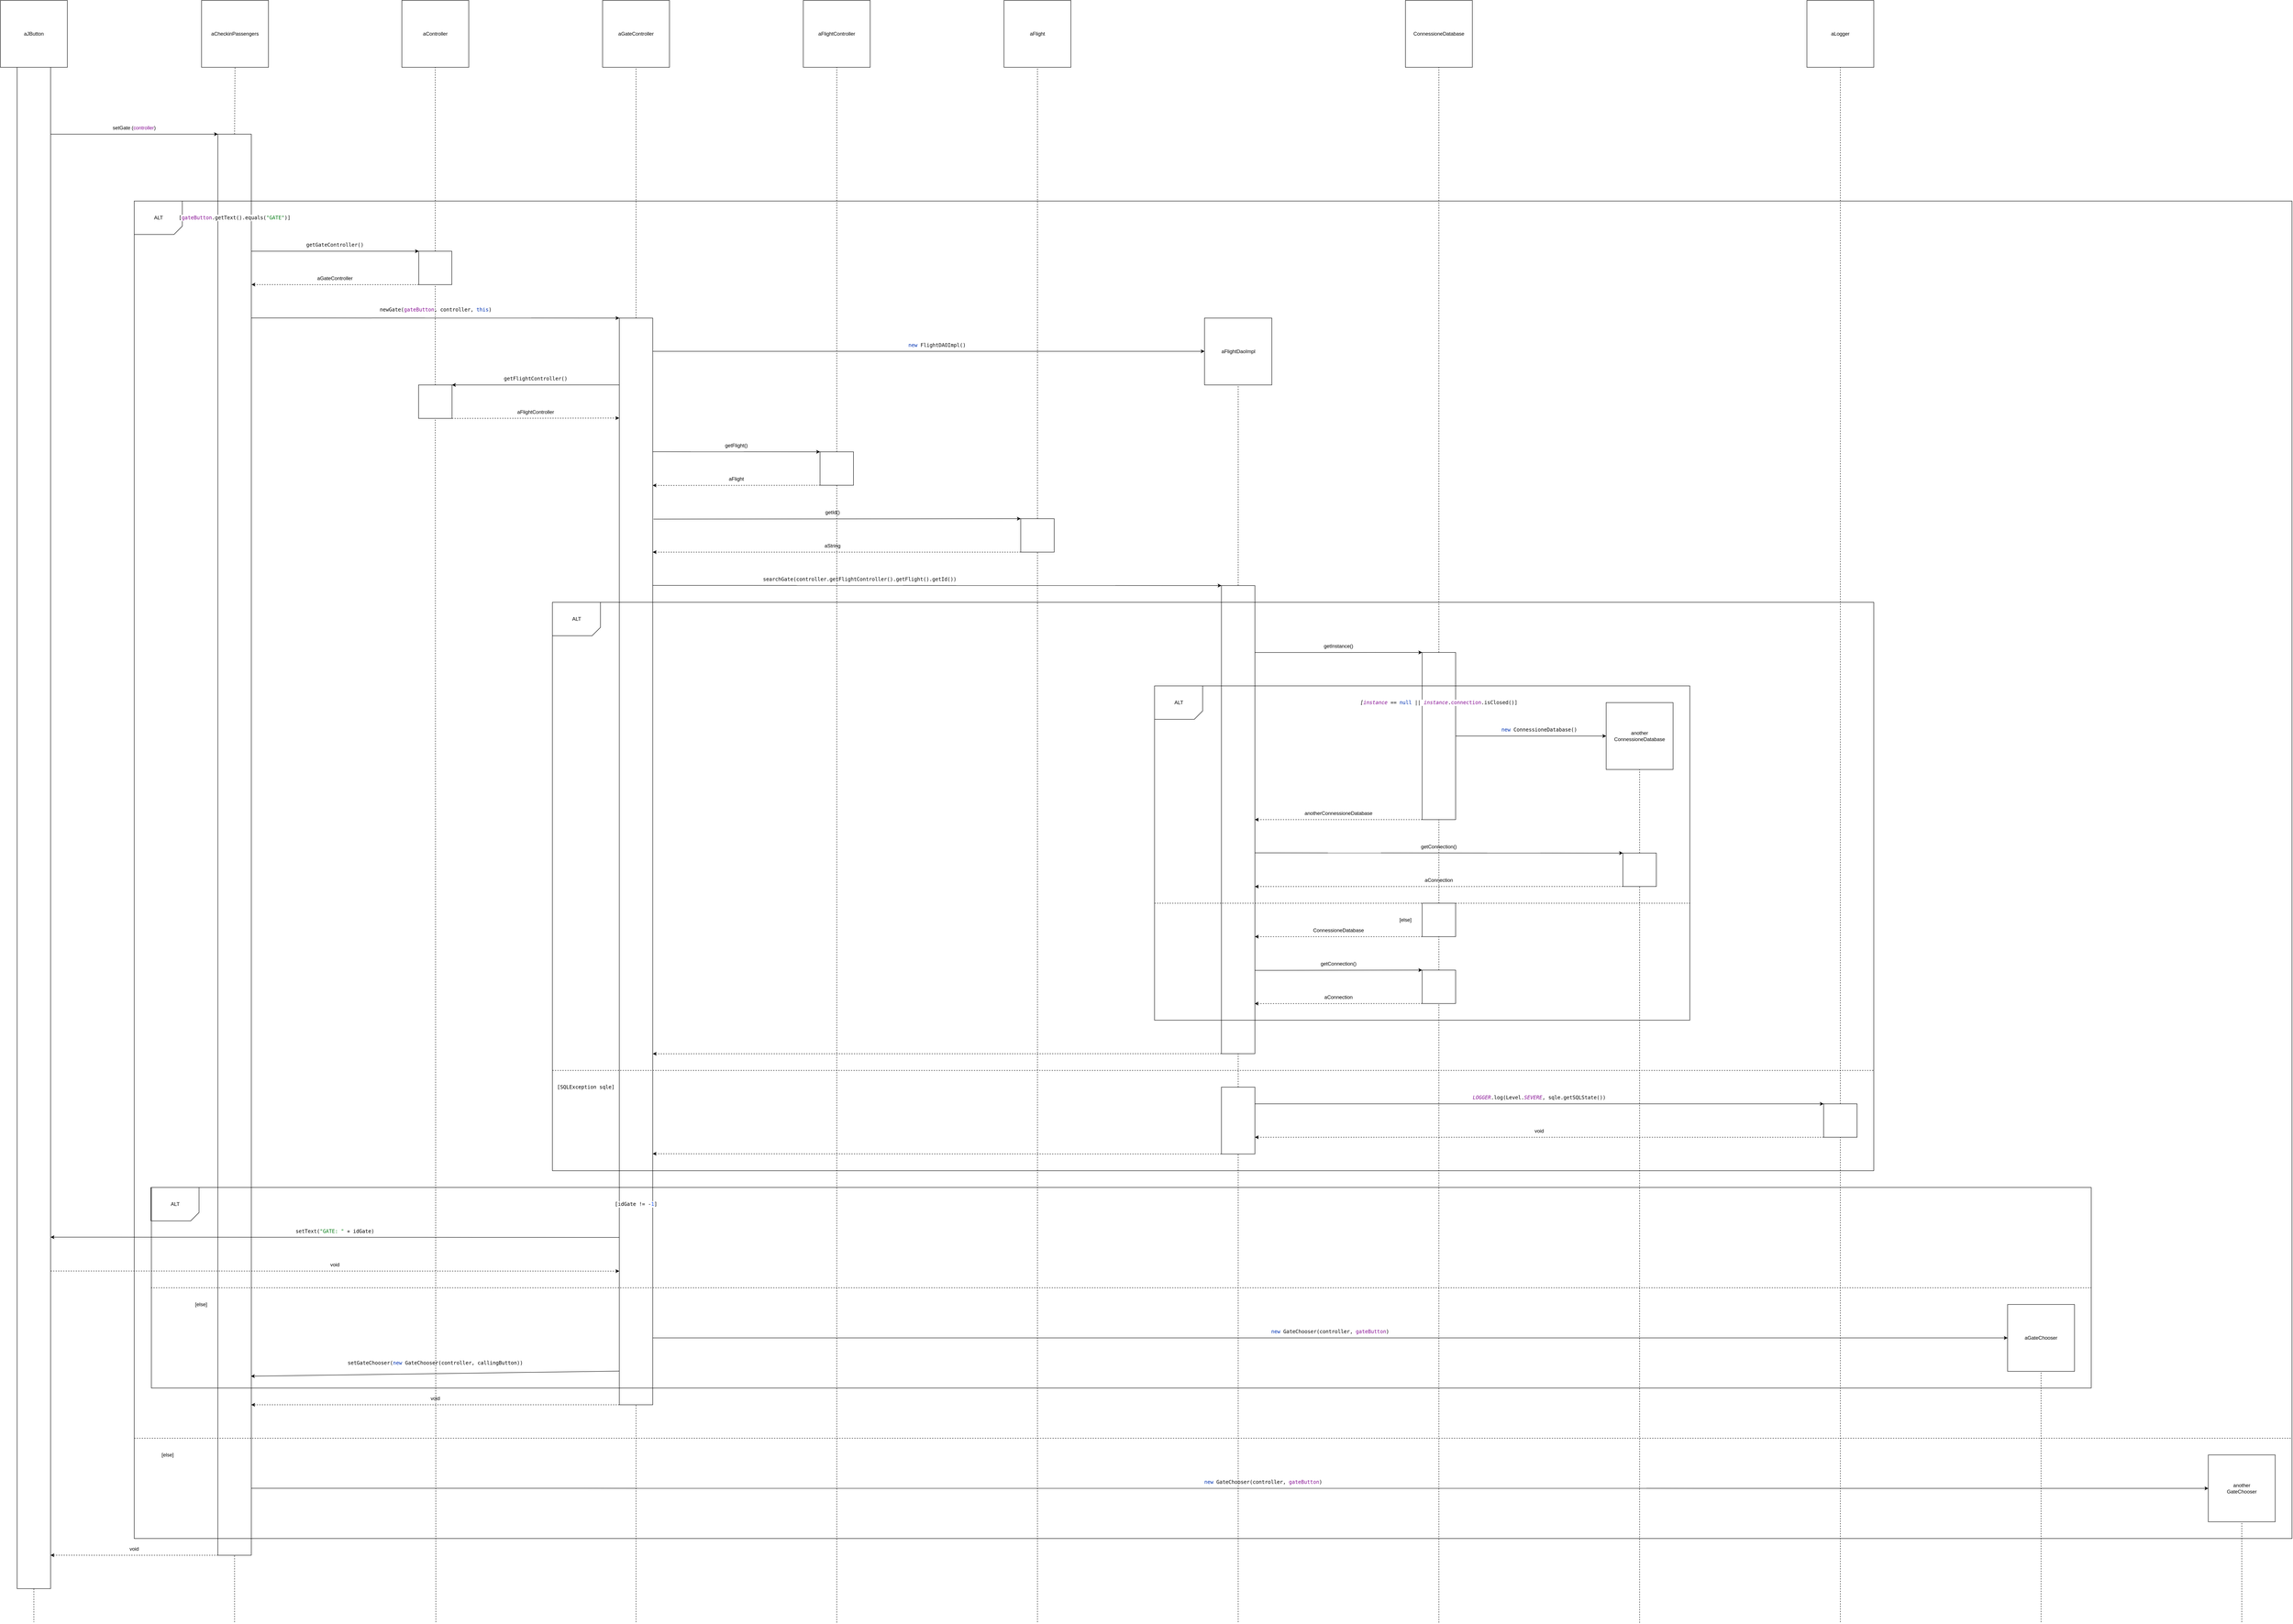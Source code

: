<mxfile version="28.0.6">
  <diagram name="Pagina-1" id="Ks-jWGh-HKqVKvSMnsgn">
    <mxGraphModel dx="9507" dy="5833" grid="1" gridSize="10" guides="1" tooltips="1" connect="1" arrows="1" fold="1" page="0" pageScale="1" pageWidth="827" pageHeight="1169" math="0" shadow="0">
      <root>
        <mxCell id="0" />
        <mxCell id="1" parent="0" />
        <mxCell id="DiCDhZw2fZLvfQioZ7Zl-102" value="" style="endArrow=none;dashed=1;html=1;rounded=0;fontFamily=Helvetica;fontSize=12;fontColor=default;entryX=0.5;entryY=1;entryDx=0;entryDy=0;exitX=0.5;exitY=0;exitDx=0;exitDy=0;" parent="1" source="DiCDhZw2fZLvfQioZ7Zl-101" target="DiCDhZw2fZLvfQioZ7Zl-79" edge="1">
          <mxGeometry width="50" height="50" relative="1" as="geometry">
            <mxPoint x="3670" y="2230" as="sourcePoint" />
            <mxPoint x="3720" y="2180" as="targetPoint" />
          </mxGeometry>
        </mxCell>
        <mxCell id="DiCDhZw2fZLvfQioZ7Zl-51" value="" style="endArrow=none;dashed=1;html=1;rounded=0;fontFamily=Helvetica;fontSize=12;fontColor=default;exitX=0.5;exitY=0;exitDx=0;exitDy=0;entryX=0.5;entryY=1;entryDx=0;entryDy=0;" parent="1" source="DiCDhZw2fZLvfQioZ7Zl-49" target="DiCDhZw2fZLvfQioZ7Zl-26" edge="1">
          <mxGeometry width="50" height="50" relative="1" as="geometry">
            <mxPoint x="1220" y="980" as="sourcePoint" />
            <mxPoint x="1270" y="930" as="targetPoint" />
          </mxGeometry>
        </mxCell>
        <mxCell id="DiCDhZw2fZLvfQioZ7Zl-2" value="aJButton" style="whiteSpace=wrap;html=1;aspect=fixed;" parent="1" vertex="1">
          <mxGeometry x="80" y="160" width="160" height="160" as="geometry" />
        </mxCell>
        <mxCell id="DiCDhZw2fZLvfQioZ7Zl-3" value="" style="rounded=0;whiteSpace=wrap;html=1;" parent="1" vertex="1">
          <mxGeometry x="120" y="320" width="80" height="3640" as="geometry" />
        </mxCell>
        <mxCell id="DiCDhZw2fZLvfQioZ7Zl-4" value="aCheckinPassengers" style="whiteSpace=wrap;html=1;aspect=fixed;" parent="1" vertex="1">
          <mxGeometry x="561" y="160" width="160" height="160" as="geometry" />
        </mxCell>
        <mxCell id="DiCDhZw2fZLvfQioZ7Zl-5" value="" style="rounded=0;whiteSpace=wrap;html=1;perimeterSpacing=0;" parent="1" vertex="1">
          <mxGeometry x="600" y="480" width="80" height="3400" as="geometry" />
        </mxCell>
        <mxCell id="DiCDhZw2fZLvfQioZ7Zl-7" value="" style="endArrow=classic;html=1;rounded=0;fontFamily=Helvetica;fontSize=12;fontColor=default;entryX=0;entryY=0;entryDx=0;entryDy=0;" parent="1" target="DiCDhZw2fZLvfQioZ7Zl-5" edge="1">
          <mxGeometry width="50" height="50" relative="1" as="geometry">
            <mxPoint x="200" y="480" as="sourcePoint" />
            <mxPoint x="590" y="480.0" as="targetPoint" />
          </mxGeometry>
        </mxCell>
        <mxCell id="DiCDhZw2fZLvfQioZ7Zl-8" value="" style="endArrow=none;dashed=1;html=1;rounded=0;fontFamily=Helvetica;fontSize=12;fontColor=default;exitX=0.5;exitY=0;exitDx=0;exitDy=0;entryX=0.5;entryY=1;entryDx=0;entryDy=0;" parent="1" source="DiCDhZw2fZLvfQioZ7Zl-5" target="DiCDhZw2fZLvfQioZ7Zl-4" edge="1">
          <mxGeometry width="50" height="50" relative="1" as="geometry">
            <mxPoint x="500" y="400" as="sourcePoint" />
            <mxPoint x="650" y="340" as="targetPoint" />
          </mxGeometry>
        </mxCell>
        <mxCell id="DiCDhZw2fZLvfQioZ7Zl-10" value="setGate (&lt;font style=&quot;color: rgb(135, 16, 148);&quot;&gt;controller&lt;/font&gt;)" style="text;html=1;align=center;verticalAlign=middle;whiteSpace=wrap;rounded=0;fontFamily=Helvetica;fontSize=12;fontColor=default;" parent="1" vertex="1">
          <mxGeometry x="320" y="450" width="160" height="30" as="geometry" />
        </mxCell>
        <mxCell id="DiCDhZw2fZLvfQioZ7Zl-13" value="" style="shape=card;whiteSpace=wrap;html=1;rounded=0;strokeColor=default;align=center;verticalAlign=middle;fontFamily=Helvetica;fontSize=12;fontColor=default;fillColor=default;rotation=-180;size=20;" parent="1" vertex="1">
          <mxGeometry x="400" y="640" width="115" height="80" as="geometry" />
        </mxCell>
        <mxCell id="DiCDhZw2fZLvfQioZ7Zl-14" value="ALT" style="text;html=1;align=center;verticalAlign=middle;whiteSpace=wrap;rounded=0;fontFamily=Helvetica;fontSize=12;fontColor=default;" parent="1" vertex="1">
          <mxGeometry x="427.5" y="665" width="60" height="30" as="geometry" />
        </mxCell>
        <mxCell id="DiCDhZw2fZLvfQioZ7Zl-16" value="&lt;div style=&quot;background-color: rgb(255, 255, 255);&quot;&gt;&lt;pre style=&quot;font-family: &amp;quot;JetBrains Mono&amp;quot;, monospace;&quot;&gt;&lt;span style=&quot;color: rgb(135, 16, 148);&quot;&gt;&lt;font style=&quot;color: rgb(0, 0, 0);&quot;&gt;[&lt;/font&gt;&lt;/span&gt;&lt;span style=&quot;color: rgb(135, 16, 148);&quot;&gt;gateButton&lt;/span&gt;&lt;font color=&quot;#080808&quot;&gt;.getText().equals(&lt;/font&gt;&lt;span style=&quot;color: rgb(6, 125, 23);&quot;&gt;&quot;GATE&quot;&lt;/span&gt;&lt;font color=&quot;#080808&quot;&gt;)]&lt;/font&gt;&lt;/pre&gt;&lt;/div&gt;" style="text;html=1;align=center;verticalAlign=middle;whiteSpace=wrap;rounded=0;fontFamily=Helvetica;fontSize=12;fontColor=default;fillColor=none;" parent="1" vertex="1">
          <mxGeometry x="515" y="665" width="250" height="30" as="geometry" />
        </mxCell>
        <mxCell id="DiCDhZw2fZLvfQioZ7Zl-17" value="&lt;div style=&quot;color: rgb(8, 8, 8);&quot;&gt;&lt;pre style=&quot;font-family: &amp;quot;JetBrains Mono&amp;quot;, monospace;&quot;&gt;&lt;span&gt;getGateController()&lt;/span&gt;&lt;/pre&gt;&lt;/div&gt;" style="text;html=1;align=center;verticalAlign=middle;whiteSpace=wrap;rounded=0;fontFamily=Helvetica;fontSize=12;fontColor=default;fillColor=none;" parent="1" vertex="1">
          <mxGeometry x="800" y="730" width="160" height="30" as="geometry" />
        </mxCell>
        <mxCell id="DiCDhZw2fZLvfQioZ7Zl-25" value="aController" style="whiteSpace=wrap;html=1;aspect=fixed;rounded=0;strokeColor=default;align=center;verticalAlign=middle;fontFamily=Helvetica;fontSize=12;fontColor=default;fillColor=default;" parent="1" vertex="1">
          <mxGeometry x="1040" y="160" width="160" height="160" as="geometry" />
        </mxCell>
        <mxCell id="DiCDhZw2fZLvfQioZ7Zl-26" value="" style="rounded=0;whiteSpace=wrap;html=1;strokeColor=default;align=center;verticalAlign=middle;fontFamily=Helvetica;fontSize=12;fontColor=default;fillColor=default;" parent="1" vertex="1">
          <mxGeometry x="1080.5" y="760" width="79" height="80" as="geometry" />
        </mxCell>
        <mxCell id="DiCDhZw2fZLvfQioZ7Zl-27" value="" style="endArrow=none;dashed=1;html=1;rounded=0;fontFamily=Helvetica;fontSize=12;fontColor=default;exitX=0.5;exitY=0;exitDx=0;exitDy=0;entryX=0.5;entryY=1;entryDx=0;entryDy=0;" parent="1" source="DiCDhZw2fZLvfQioZ7Zl-26" target="DiCDhZw2fZLvfQioZ7Zl-25" edge="1">
          <mxGeometry width="50" height="50" relative="1" as="geometry">
            <mxPoint x="860" y="540" as="sourcePoint" />
            <mxPoint x="1120" y="380" as="targetPoint" />
          </mxGeometry>
        </mxCell>
        <mxCell id="DiCDhZw2fZLvfQioZ7Zl-28" value="" style="endArrow=classic;html=1;rounded=0;fontFamily=Helvetica;fontSize=12;fontColor=default;entryX=0;entryY=0;entryDx=0;entryDy=0;" parent="1" target="DiCDhZw2fZLvfQioZ7Zl-26" edge="1">
          <mxGeometry width="50" height="50" relative="1" as="geometry">
            <mxPoint x="680" y="760" as="sourcePoint" />
            <mxPoint x="810" y="790" as="targetPoint" />
          </mxGeometry>
        </mxCell>
        <mxCell id="DiCDhZw2fZLvfQioZ7Zl-31" value="" style="endArrow=classic;html=1;rounded=0;fontFamily=Helvetica;fontSize=12;fontColor=default;entryX=0.313;entryY=0.238;entryDx=0;entryDy=0;entryPerimeter=0;dashed=1;" parent="1" edge="1">
          <mxGeometry width="50" height="50" relative="1" as="geometry">
            <mxPoint x="1080" y="840" as="sourcePoint" />
            <mxPoint x="680.48" y="839.92" as="targetPoint" />
          </mxGeometry>
        </mxCell>
        <mxCell id="DiCDhZw2fZLvfQioZ7Zl-32" value="aGateController" style="whiteSpace=wrap;html=1;aspect=fixed;rounded=0;strokeColor=default;align=center;verticalAlign=middle;fontFamily=Helvetica;fontSize=12;fontColor=default;fillColor=default;" parent="1" vertex="1">
          <mxGeometry x="1520" y="160" width="160" height="160" as="geometry" />
        </mxCell>
        <mxCell id="DiCDhZw2fZLvfQioZ7Zl-33" value="aGateController" style="text;html=1;align=center;verticalAlign=middle;whiteSpace=wrap;rounded=0;fontFamily=Helvetica;fontSize=12;fontColor=default;" parent="1" vertex="1">
          <mxGeometry x="815" y="810" width="130" height="30" as="geometry" />
        </mxCell>
        <mxCell id="DiCDhZw2fZLvfQioZ7Zl-35" value="" style="rounded=0;whiteSpace=wrap;html=1;strokeColor=default;align=center;verticalAlign=middle;fontFamily=Helvetica;fontSize=12;fontColor=default;fillColor=default;" parent="1" vertex="1">
          <mxGeometry x="1560" y="920" width="80" height="2600" as="geometry" />
        </mxCell>
        <mxCell id="DiCDhZw2fZLvfQioZ7Zl-36" value="" style="endArrow=classic;html=1;rounded=0;fontFamily=Helvetica;fontSize=12;fontColor=default;exitX=0.313;exitY=0.333;exitDx=0;exitDy=0;exitPerimeter=0;entryX=0;entryY=0;entryDx=0;entryDy=0;" parent="1" target="DiCDhZw2fZLvfQioZ7Zl-35" edge="1">
          <mxGeometry width="50" height="50" relative="1" as="geometry">
            <mxPoint x="680.48" y="919.72" as="sourcePoint" />
            <mxPoint x="990" y="930" as="targetPoint" />
          </mxGeometry>
        </mxCell>
        <mxCell id="DiCDhZw2fZLvfQioZ7Zl-37" value="&lt;pre style=&quot;forced-color-adjust: none; font-size: 12px; font-style: normal; font-variant-ligatures: normal; font-variant-caps: normal; font-weight: 400; letter-spacing: normal; orphans: 2; text-align: center; text-indent: 0px; text-transform: none; widows: 2; word-spacing: 0px; -webkit-text-stroke-width: 0px; text-decoration-thickness: initial; text-decoration-style: initial; text-decoration-color: initial; font-family: &amp;quot;JetBrains Mono&amp;quot;, monospace;&quot;&gt;&lt;font color=&quot;#080808&quot;&gt;newGate(&lt;/font&gt;&lt;span style=&quot;color: rgb(135, 16, 148); forced-color-adjust: none;&quot;&gt;gateButton&lt;/span&gt;&lt;font color=&quot;#080808&quot;&gt;, &lt;/font&gt;&lt;span style=&quot;color: rgb(0, 0, 0); forced-color-adjust: none;&quot;&gt;controller&lt;/span&gt;&lt;font color=&quot;#080808&quot;&gt;, &lt;/font&gt;&lt;span style=&quot;color: rgb(0, 51, 179); forced-color-adjust: none;&quot;&gt;this&lt;/span&gt;&lt;span style=&quot;forced-color-adjust: none; color: rgb(0, 51, 179);&quot;&gt;&lt;font style=&quot;color: rgb(0, 0, 0);&quot;&gt;)&lt;/font&gt;&lt;/span&gt;&lt;/pre&gt;" style="text;html=1;align=center;verticalAlign=middle;whiteSpace=wrap;rounded=0;fontFamily=Helvetica;fontSize=12;fontColor=default;" parent="1" vertex="1">
          <mxGeometry x="991" y="880" width="260" height="40" as="geometry" />
        </mxCell>
        <mxCell id="DiCDhZw2fZLvfQioZ7Zl-39" value="" style="endArrow=none;dashed=1;html=1;rounded=0;fontFamily=Helvetica;fontSize=12;fontColor=default;exitX=0.5;exitY=0;exitDx=0;exitDy=0;entryX=0.5;entryY=1;entryDx=0;entryDy=0;" parent="1" source="DiCDhZw2fZLvfQioZ7Zl-35" target="DiCDhZw2fZLvfQioZ7Zl-32" edge="1">
          <mxGeometry width="50" height="50" relative="1" as="geometry">
            <mxPoint x="1190" y="840" as="sourcePoint" />
            <mxPoint x="1590" y="440" as="targetPoint" />
          </mxGeometry>
        </mxCell>
        <mxCell id="DiCDhZw2fZLvfQioZ7Zl-40" value="aFlightDaoImpl" style="whiteSpace=wrap;html=1;aspect=fixed;rounded=0;strokeColor=default;align=center;verticalAlign=middle;fontFamily=Helvetica;fontSize=12;fontColor=default;fillColor=default;" parent="1" vertex="1">
          <mxGeometry x="2959.5" y="920" width="161" height="160" as="geometry" />
        </mxCell>
        <mxCell id="DiCDhZw2fZLvfQioZ7Zl-43" value="&lt;div style=&quot;color: rgb(8, 8, 8);&quot;&gt;&lt;pre style=&quot;font-family: &amp;quot;JetBrains Mono&amp;quot;, monospace;&quot;&gt;&lt;span&gt;&lt;span style=&quot;color: rgb(0, 51, 179);&quot;&gt;new &lt;/span&gt;FlightDAOImpl()&lt;/span&gt;&lt;/pre&gt;&lt;/div&gt;" style="text;html=1;align=center;verticalAlign=middle;whiteSpace=wrap;rounded=0;fontFamily=Helvetica;fontSize=12;fontColor=default;" parent="1" vertex="1">
          <mxGeometry x="2240" y="970" width="160" height="30" as="geometry" />
        </mxCell>
        <mxCell id="DiCDhZw2fZLvfQioZ7Zl-47" value="&lt;div style=&quot;color: rgb(8, 8, 8);&quot;&gt;&lt;pre style=&quot;font-family: &amp;quot;JetBrains Mono&amp;quot;, monospace;&quot;&gt;&lt;span&gt;searchGate(&lt;span style=&quot;color: rgb(0, 0, 0);&quot;&gt;controller&lt;/span&gt;.getFlightController().getFlight().getId())&lt;/span&gt;&lt;/pre&gt;&lt;/div&gt;" style="text;html=1;align=center;verticalAlign=middle;whiteSpace=wrap;rounded=0;fontFamily=Helvetica;fontSize=12;fontColor=default;" parent="1" vertex="1">
          <mxGeometry x="1910" y="1530" width="450" height="30" as="geometry" />
        </mxCell>
        <mxCell id="DiCDhZw2fZLvfQioZ7Zl-49" value="" style="whiteSpace=wrap;html=1;aspect=fixed;rounded=0;strokeColor=default;align=center;verticalAlign=middle;fontFamily=Helvetica;fontSize=12;fontColor=default;fillColor=default;" parent="1" vertex="1">
          <mxGeometry x="1080" y="1080" width="80" height="80" as="geometry" />
        </mxCell>
        <mxCell id="DiCDhZw2fZLvfQioZ7Zl-50" value="&lt;pre style=&quot;forced-color-adjust: none; color: rgb(8, 8, 8); font-size: 12px; font-style: normal; font-variant-ligatures: normal; font-variant-caps: normal; font-weight: 400; letter-spacing: normal; orphans: 2; text-align: center; text-indent: 0px; text-transform: none; widows: 2; word-spacing: 0px; -webkit-text-stroke-width: 0px; text-decoration-thickness: initial; text-decoration-style: initial; text-decoration-color: initial; font-family: &amp;quot;JetBrains Mono&amp;quot;, monospace;&quot;&gt;&lt;span style=&quot;forced-color-adjust: none;&quot;&gt;getFlightController()&lt;/span&gt;&lt;/pre&gt;" style="text;html=1;align=center;verticalAlign=middle;whiteSpace=wrap;rounded=0;fontFamily=Helvetica;fontSize=12;fontColor=default;" parent="1" vertex="1">
          <mxGeometry x="1280" y="1050" width="160" height="30" as="geometry" />
        </mxCell>
        <mxCell id="DiCDhZw2fZLvfQioZ7Zl-52" value="" style="endArrow=classic;html=1;rounded=0;fontFamily=Helvetica;fontSize=12;fontColor=default;exitX=1;exitY=1;exitDx=0;exitDy=0;dashed=1;entryX=-0.003;entryY=0.092;entryDx=0;entryDy=0;entryPerimeter=0;" parent="1" source="DiCDhZw2fZLvfQioZ7Zl-49" target="DiCDhZw2fZLvfQioZ7Zl-35" edge="1">
          <mxGeometry width="50" height="50" relative="1" as="geometry">
            <mxPoint x="1230" y="1100" as="sourcePoint" />
            <mxPoint x="1520" y="1160" as="targetPoint" />
          </mxGeometry>
        </mxCell>
        <mxCell id="DiCDhZw2fZLvfQioZ7Zl-53" value="aFlightController" style="text;html=1;align=center;verticalAlign=middle;whiteSpace=wrap;rounded=0;fontFamily=Helvetica;fontSize=12;fontColor=default;" parent="1" vertex="1">
          <mxGeometry x="1305" y="1130" width="110" height="30" as="geometry" />
        </mxCell>
        <mxCell id="DiCDhZw2fZLvfQioZ7Zl-54" value="aFlightController" style="whiteSpace=wrap;html=1;aspect=fixed;rounded=0;strokeColor=default;align=center;verticalAlign=middle;fontFamily=Helvetica;fontSize=12;fontColor=default;fillColor=default;" parent="1" vertex="1">
          <mxGeometry x="2000" y="160" width="160" height="160" as="geometry" />
        </mxCell>
        <mxCell id="DiCDhZw2fZLvfQioZ7Zl-55" value="" style="endArrow=none;dashed=1;html=1;rounded=0;fontFamily=Helvetica;fontSize=12;fontColor=default;exitX=0.5;exitY=0;exitDx=0;exitDy=0;entryX=0.5;entryY=1;entryDx=0;entryDy=0;" parent="1" source="DiCDhZw2fZLvfQioZ7Zl-57" target="DiCDhZw2fZLvfQioZ7Zl-54" edge="1">
          <mxGeometry width="50" height="50" relative="1" as="geometry">
            <mxPoint x="2080" y="1240" as="sourcePoint" />
            <mxPoint x="2000" y="460" as="targetPoint" />
          </mxGeometry>
        </mxCell>
        <mxCell id="DiCDhZw2fZLvfQioZ7Zl-56" value="" style="endArrow=classic;html=1;rounded=0;fontFamily=Helvetica;fontSize=12;fontColor=default;entryX=0;entryY=0;entryDx=0;entryDy=0;exitX=1.002;exitY=0.123;exitDx=0;exitDy=0;exitPerimeter=0;" parent="1" source="DiCDhZw2fZLvfQioZ7Zl-35" target="DiCDhZw2fZLvfQioZ7Zl-57" edge="1">
          <mxGeometry width="50" height="50" relative="1" as="geometry">
            <mxPoint x="1680" y="1240" as="sourcePoint" />
            <mxPoint x="2040" y="1240" as="targetPoint" />
          </mxGeometry>
        </mxCell>
        <mxCell id="DiCDhZw2fZLvfQioZ7Zl-57" value="" style="rounded=0;whiteSpace=wrap;html=1;strokeColor=default;align=center;verticalAlign=middle;fontFamily=Helvetica;fontSize=12;fontColor=default;fillColor=default;" parent="1" vertex="1">
          <mxGeometry x="2040" y="1240" width="80" height="80" as="geometry" />
        </mxCell>
        <mxCell id="DiCDhZw2fZLvfQioZ7Zl-58" value="getFlight()" style="text;html=1;align=center;verticalAlign=middle;whiteSpace=wrap;rounded=0;fontFamily=Helvetica;fontSize=12;fontColor=default;" parent="1" vertex="1">
          <mxGeometry x="1800" y="1210" width="80" height="30" as="geometry" />
        </mxCell>
        <mxCell id="DiCDhZw2fZLvfQioZ7Zl-59" value="" style="endArrow=classic;html=1;rounded=0;fontFamily=Helvetica;fontSize=12;fontColor=default;exitX=0;exitY=1;exitDx=0;exitDy=0;dashed=1;entryX=0.997;entryY=0.154;entryDx=0;entryDy=0;entryPerimeter=0;" parent="1" source="DiCDhZw2fZLvfQioZ7Zl-57" target="DiCDhZw2fZLvfQioZ7Zl-35" edge="1">
          <mxGeometry width="50" height="50" relative="1" as="geometry">
            <mxPoint x="1790" y="1170" as="sourcePoint" />
            <mxPoint x="1650" y="1320" as="targetPoint" />
          </mxGeometry>
        </mxCell>
        <mxCell id="DiCDhZw2fZLvfQioZ7Zl-60" value="aFlight" style="whiteSpace=wrap;html=1;aspect=fixed;rounded=0;strokeColor=default;align=center;verticalAlign=middle;fontFamily=Helvetica;fontSize=12;fontColor=default;fillColor=default;" parent="1" vertex="1">
          <mxGeometry x="2480" y="160" width="160" height="160" as="geometry" />
        </mxCell>
        <mxCell id="DiCDhZw2fZLvfQioZ7Zl-61" value="" style="endArrow=none;dashed=1;html=1;rounded=0;fontFamily=Helvetica;fontSize=12;fontColor=default;entryX=0.5;entryY=1;entryDx=0;entryDy=0;" parent="1" target="DiCDhZw2fZLvfQioZ7Zl-60" edge="1">
          <mxGeometry width="50" height="50" relative="1" as="geometry">
            <mxPoint x="2560" y="1400" as="sourcePoint" />
            <mxPoint x="2640" y="420" as="targetPoint" />
          </mxGeometry>
        </mxCell>
        <mxCell id="DiCDhZw2fZLvfQioZ7Zl-63" value="" style="rounded=0;whiteSpace=wrap;html=1;strokeColor=default;align=center;verticalAlign=middle;fontFamily=Helvetica;fontSize=12;fontColor=default;fillColor=default;" parent="1" vertex="1">
          <mxGeometry x="2520" y="1400" width="80" height="80" as="geometry" />
        </mxCell>
        <mxCell id="DiCDhZw2fZLvfQioZ7Zl-64" value="" style="endArrow=classic;html=1;rounded=0;fontFamily=Helvetica;fontSize=12;fontColor=default;entryX=0;entryY=0;entryDx=0;entryDy=0;exitX=1.023;exitY=0.185;exitDx=0;exitDy=0;exitPerimeter=0;" parent="1" source="DiCDhZw2fZLvfQioZ7Zl-35" target="DiCDhZw2fZLvfQioZ7Zl-63" edge="1">
          <mxGeometry width="50" height="50" relative="1" as="geometry">
            <mxPoint x="1670" y="1400" as="sourcePoint" />
            <mxPoint x="2000" y="1350" as="targetPoint" />
          </mxGeometry>
        </mxCell>
        <mxCell id="DiCDhZw2fZLvfQioZ7Zl-65" value="getId()" style="text;html=1;align=center;verticalAlign=middle;whiteSpace=wrap;rounded=0;fontFamily=Helvetica;fontSize=12;fontColor=default;" parent="1" vertex="1">
          <mxGeometry x="2040" y="1370" width="60" height="30" as="geometry" />
        </mxCell>
        <mxCell id="DiCDhZw2fZLvfQioZ7Zl-66" value="aFlight" style="text;html=1;align=center;verticalAlign=middle;whiteSpace=wrap;rounded=0;fontFamily=Helvetica;fontSize=12;fontColor=default;" parent="1" vertex="1">
          <mxGeometry x="1810" y="1290" width="60" height="30" as="geometry" />
        </mxCell>
        <mxCell id="DiCDhZw2fZLvfQioZ7Zl-68" value="" style="endArrow=classic;html=1;rounded=0;fontFamily=Helvetica;fontSize=12;fontColor=default;exitX=0;exitY=1;exitDx=0;exitDy=0;dashed=1;" parent="1" source="DiCDhZw2fZLvfQioZ7Zl-63" edge="1">
          <mxGeometry width="50" height="50" relative="1" as="geometry">
            <mxPoint x="1840" y="1350" as="sourcePoint" />
            <mxPoint x="1640" y="1480" as="targetPoint" />
          </mxGeometry>
        </mxCell>
        <mxCell id="DiCDhZw2fZLvfQioZ7Zl-69" value="aString" style="text;html=1;align=center;verticalAlign=middle;whiteSpace=wrap;rounded=0;fontFamily=Helvetica;fontSize=12;fontColor=default;" parent="1" vertex="1">
          <mxGeometry x="2040.0" y="1450" width="60" height="30" as="geometry" />
        </mxCell>
        <mxCell id="DiCDhZw2fZLvfQioZ7Zl-70" value="" style="endArrow=classic;html=1;rounded=0;fontFamily=Helvetica;fontSize=12;fontColor=default;exitX=1;exitY=0;exitDx=0;exitDy=0;" parent="1" edge="1">
          <mxGeometry width="50" height="50" relative="1" as="geometry">
            <mxPoint x="1639.5" y="999.5" as="sourcePoint" />
            <mxPoint x="2959.5" y="999.5" as="targetPoint" />
          </mxGeometry>
        </mxCell>
        <mxCell id="DiCDhZw2fZLvfQioZ7Zl-71" value="" style="endArrow=classic;html=1;rounded=0;fontFamily=Helvetica;fontSize=12;fontColor=default;entryX=0;entryY=0;entryDx=0;entryDy=0;exitX=1.005;exitY=0.246;exitDx=0;exitDy=0;exitPerimeter=0;" parent="1" source="DiCDhZw2fZLvfQioZ7Zl-35" target="DiCDhZw2fZLvfQioZ7Zl-72" edge="1">
          <mxGeometry width="50" height="50" relative="1" as="geometry">
            <mxPoint x="1680" y="1560" as="sourcePoint" />
            <mxPoint x="3000" y="1560" as="targetPoint" />
          </mxGeometry>
        </mxCell>
        <mxCell id="DiCDhZw2fZLvfQioZ7Zl-72" value="" style="rounded=0;whiteSpace=wrap;html=1;strokeColor=default;align=center;verticalAlign=middle;fontFamily=Helvetica;fontSize=12;fontColor=default;fillColor=default;" parent="1" vertex="1">
          <mxGeometry x="3000" y="1560" width="80" height="1120" as="geometry" />
        </mxCell>
        <mxCell id="DiCDhZw2fZLvfQioZ7Zl-73" value="" style="endArrow=none;dashed=1;html=1;rounded=0;fontFamily=Helvetica;fontSize=12;fontColor=default;exitX=0.5;exitY=0;exitDx=0;exitDy=0;entryX=0.5;entryY=1;entryDx=0;entryDy=0;" parent="1" source="DiCDhZw2fZLvfQioZ7Zl-72" target="DiCDhZw2fZLvfQioZ7Zl-40" edge="1">
          <mxGeometry width="50" height="50" relative="1" as="geometry">
            <mxPoint x="3120" y="1360" as="sourcePoint" />
            <mxPoint x="3040" y="1090" as="targetPoint" />
          </mxGeometry>
        </mxCell>
        <mxCell id="DiCDhZw2fZLvfQioZ7Zl-74" value="" style="shape=card;whiteSpace=wrap;html=1;rounded=0;strokeColor=default;align=center;verticalAlign=middle;fontFamily=Helvetica;fontSize=12;fontColor=default;fillColor=default;rotation=-180;size=20;" parent="1" vertex="1">
          <mxGeometry x="1400" y="1600" width="115" height="80" as="geometry" />
        </mxCell>
        <mxCell id="DiCDhZw2fZLvfQioZ7Zl-75" value="ALT" style="text;html=1;align=center;verticalAlign=middle;whiteSpace=wrap;rounded=0;fontFamily=Helvetica;fontSize=12;fontColor=default;" parent="1" vertex="1">
          <mxGeometry x="1427.5" y="1625" width="60" height="30" as="geometry" />
        </mxCell>
        <mxCell id="DiCDhZw2fZLvfQioZ7Zl-77" value="ConnessioneDatabase" style="whiteSpace=wrap;html=1;aspect=fixed;rounded=0;strokeColor=default;align=center;verticalAlign=middle;fontFamily=Helvetica;fontSize=12;fontColor=default;fillColor=default;" parent="1" vertex="1">
          <mxGeometry x="3440" y="160" width="160" height="160" as="geometry" />
        </mxCell>
        <mxCell id="DiCDhZw2fZLvfQioZ7Zl-78" value="" style="endArrow=none;dashed=1;html=1;rounded=0;fontFamily=Helvetica;fontSize=12;fontColor=default;exitX=0.5;exitY=0;exitDx=0;exitDy=0;entryX=0.5;entryY=1;entryDx=0;entryDy=0;" parent="1" source="DiCDhZw2fZLvfQioZ7Zl-79" target="DiCDhZw2fZLvfQioZ7Zl-77" edge="1">
          <mxGeometry width="50" height="50" relative="1" as="geometry">
            <mxPoint x="3520" y="1720" as="sourcePoint" />
            <mxPoint x="3460" y="440" as="targetPoint" />
          </mxGeometry>
        </mxCell>
        <mxCell id="DiCDhZw2fZLvfQioZ7Zl-79" value="" style="rounded=0;whiteSpace=wrap;html=1;strokeColor=default;align=center;verticalAlign=middle;fontFamily=Helvetica;fontSize=12;fontColor=default;fillColor=default;" parent="1" vertex="1">
          <mxGeometry x="3480" y="1720" width="80" height="400" as="geometry" />
        </mxCell>
        <mxCell id="DiCDhZw2fZLvfQioZ7Zl-80" value="" style="endArrow=classic;html=1;rounded=0;fontFamily=Helvetica;fontSize=12;fontColor=default;entryX=0;entryY=0;entryDx=0;entryDy=0;exitX=1.004;exitY=0.143;exitDx=0;exitDy=0;exitPerimeter=0;" parent="1" source="DiCDhZw2fZLvfQioZ7Zl-72" target="DiCDhZw2fZLvfQioZ7Zl-79" edge="1">
          <mxGeometry width="50" height="50" relative="1" as="geometry">
            <mxPoint x="3120" y="1720" as="sourcePoint" />
            <mxPoint x="3590" y="1610" as="targetPoint" />
          </mxGeometry>
        </mxCell>
        <mxCell id="DiCDhZw2fZLvfQioZ7Zl-81" value="getInstance()" style="text;html=1;align=center;verticalAlign=middle;whiteSpace=wrap;rounded=0;fontFamily=Helvetica;fontSize=12;fontColor=default;" parent="1" vertex="1">
          <mxGeometry x="3240" y="1690" width="80" height="30" as="geometry" />
        </mxCell>
        <mxCell id="DiCDhZw2fZLvfQioZ7Zl-83" value="" style="shape=card;whiteSpace=wrap;html=1;rounded=0;strokeColor=default;align=center;verticalAlign=middle;fontFamily=Helvetica;fontSize=12;fontColor=default;fillColor=default;rotation=-180;size=20;" parent="1" vertex="1">
          <mxGeometry x="2840" y="1800" width="115" height="80" as="geometry" />
        </mxCell>
        <mxCell id="DiCDhZw2fZLvfQioZ7Zl-84" value="ALT" style="text;html=1;align=center;verticalAlign=middle;whiteSpace=wrap;rounded=0;fontFamily=Helvetica;fontSize=12;fontColor=default;" parent="1" vertex="1">
          <mxGeometry x="2867.5" y="1825" width="60" height="30" as="geometry" />
        </mxCell>
        <mxCell id="DiCDhZw2fZLvfQioZ7Zl-86" value="&lt;div style=&quot;background-color: rgb(255, 255, 255);&quot;&gt;&lt;pre style=&quot;font-family: &amp;quot;JetBrains Mono&amp;quot;, monospace;&quot;&gt;&lt;span style=&quot;font-style: italic; color: rgb(135, 16, 148);&quot;&gt;&lt;font style=&quot;color: rgb(0, 0, 0);&quot;&gt;[&lt;/font&gt;&lt;/span&gt;&lt;span style=&quot;color: rgb(135, 16, 148); font-style: italic;&quot;&gt;instance &lt;/span&gt;&lt;font color=&quot;#080808&quot;&gt;== &lt;/font&gt;&lt;span style=&quot;color: rgb(0, 51, 179);&quot;&gt;null &lt;/span&gt;&lt;font color=&quot;#080808&quot;&gt;|| &lt;/font&gt;&lt;span style=&quot;color: rgb(135, 16, 148); font-style: italic;&quot;&gt;instance&lt;/span&gt;&lt;font color=&quot;#080808&quot;&gt;.&lt;/font&gt;&lt;span style=&quot;color: rgb(135, 16, 148);&quot;&gt;connection&lt;/span&gt;&lt;font color=&quot;#080808&quot;&gt;.isClosed()]&lt;/font&gt;&lt;/pre&gt;&lt;/div&gt;" style="text;html=1;align=center;verticalAlign=middle;whiteSpace=wrap;rounded=0;fontFamily=Helvetica;fontSize=12;fontColor=default;" parent="1" vertex="1">
          <mxGeometry x="3340" y="1820" width="360" height="40" as="geometry" />
        </mxCell>
        <mxCell id="DiCDhZw2fZLvfQioZ7Zl-87" value="another&lt;div&gt;ConnessioneDatabase&lt;/div&gt;" style="whiteSpace=wrap;html=1;aspect=fixed;rounded=0;strokeColor=default;align=center;verticalAlign=middle;fontFamily=Helvetica;fontSize=12;fontColor=default;fillColor=default;" parent="1" vertex="1">
          <mxGeometry x="3920" y="1840" width="160" height="160" as="geometry" />
        </mxCell>
        <mxCell id="DiCDhZw2fZLvfQioZ7Zl-88" value="" style="endArrow=classic;html=1;rounded=0;fontFamily=Helvetica;fontSize=12;fontColor=default;entryX=0;entryY=0.5;entryDx=0;entryDy=0;exitX=1;exitY=0.5;exitDx=0;exitDy=0;" parent="1" source="DiCDhZw2fZLvfQioZ7Zl-79" target="DiCDhZw2fZLvfQioZ7Zl-87" edge="1">
          <mxGeometry width="50" height="50" relative="1" as="geometry">
            <mxPoint x="3600" y="1920" as="sourcePoint" />
            <mxPoint x="3800" y="1710" as="targetPoint" />
          </mxGeometry>
        </mxCell>
        <mxCell id="DiCDhZw2fZLvfQioZ7Zl-89" value="&lt;div style=&quot;color: rgb(8, 8, 8);&quot;&gt;&lt;pre style=&quot;font-family: &amp;quot;JetBrains Mono&amp;quot;, monospace;&quot;&gt;&lt;span&gt;&lt;span style=&quot;color: rgb(0, 51, 179);&quot;&gt;new &lt;/span&gt;ConnessioneDatabase()&lt;/span&gt;&lt;/pre&gt;&lt;/div&gt;" style="text;html=1;align=center;verticalAlign=middle;whiteSpace=wrap;rounded=0;fontFamily=Helvetica;fontSize=12;fontColor=default;" parent="1" vertex="1">
          <mxGeometry x="3730" y="1890" width="60" height="30" as="geometry" />
        </mxCell>
        <mxCell id="DiCDhZw2fZLvfQioZ7Zl-91" value="" style="endArrow=classic;html=1;rounded=0;fontFamily=Helvetica;fontSize=12;fontColor=default;exitX=0;exitY=1;exitDx=0;exitDy=0;dashed=1;entryX=1;entryY=0.5;entryDx=0;entryDy=0;" parent="1" source="DiCDhZw2fZLvfQioZ7Zl-79" target="DiCDhZw2fZLvfQioZ7Zl-72" edge="1">
          <mxGeometry width="50" height="50" relative="1" as="geometry">
            <mxPoint x="3390" y="2180" as="sourcePoint" />
            <mxPoint x="3120" y="2120" as="targetPoint" />
          </mxGeometry>
        </mxCell>
        <mxCell id="DiCDhZw2fZLvfQioZ7Zl-92" value="anotherConnessioneDatabase" style="text;html=1;align=center;verticalAlign=middle;whiteSpace=wrap;rounded=0;fontFamily=Helvetica;fontSize=12;fontColor=default;" parent="1" vertex="1">
          <mxGeometry x="3160" y="2090" width="240" height="30" as="geometry" />
        </mxCell>
        <mxCell id="DiCDhZw2fZLvfQioZ7Zl-93" value="" style="endArrow=classic;html=1;rounded=0;fontFamily=Helvetica;fontSize=12;fontColor=default;entryX=0;entryY=0;entryDx=0;entryDy=0;exitX=1.003;exitY=0.571;exitDx=0;exitDy=0;exitPerimeter=0;" parent="1" source="DiCDhZw2fZLvfQioZ7Zl-72" target="DiCDhZw2fZLvfQioZ7Zl-95" edge="1">
          <mxGeometry width="50" height="50" relative="1" as="geometry">
            <mxPoint x="3120" y="2200" as="sourcePoint" />
            <mxPoint x="3960" y="2200" as="targetPoint" />
          </mxGeometry>
        </mxCell>
        <mxCell id="DiCDhZw2fZLvfQioZ7Zl-95" value="" style="rounded=0;whiteSpace=wrap;html=1;strokeColor=default;align=center;verticalAlign=middle;fontFamily=Helvetica;fontSize=12;fontColor=default;fillColor=default;" parent="1" vertex="1">
          <mxGeometry x="3960" y="2200" width="80" height="80" as="geometry" />
        </mxCell>
        <mxCell id="DiCDhZw2fZLvfQioZ7Zl-96" value="" style="endArrow=none;dashed=1;html=1;rounded=0;fontFamily=Helvetica;fontSize=12;fontColor=default;entryX=0.5;entryY=1;entryDx=0;entryDy=0;exitX=0.5;exitY=0;exitDx=0;exitDy=0;" parent="1" source="DiCDhZw2fZLvfQioZ7Zl-95" target="DiCDhZw2fZLvfQioZ7Zl-87" edge="1">
          <mxGeometry width="50" height="50" relative="1" as="geometry">
            <mxPoint x="3760" y="2230" as="sourcePoint" />
            <mxPoint x="3810" y="2180" as="targetPoint" />
          </mxGeometry>
        </mxCell>
        <mxCell id="DiCDhZw2fZLvfQioZ7Zl-97" value="getConnection()" style="text;html=1;align=center;verticalAlign=middle;whiteSpace=wrap;rounded=0;fontFamily=Helvetica;fontSize=12;fontColor=default;" parent="1" vertex="1">
          <mxGeometry x="3440" y="2170" width="160" height="30" as="geometry" />
        </mxCell>
        <mxCell id="DiCDhZw2fZLvfQioZ7Zl-98" value="" style="endArrow=classic;html=1;rounded=0;fontFamily=Helvetica;fontSize=12;fontColor=default;exitX=0;exitY=1;exitDx=0;exitDy=0;dashed=1;entryX=1;entryY=0.643;entryDx=0;entryDy=0;entryPerimeter=0;" parent="1" source="DiCDhZw2fZLvfQioZ7Zl-95" target="DiCDhZw2fZLvfQioZ7Zl-72" edge="1">
          <mxGeometry width="50" height="50" relative="1" as="geometry">
            <mxPoint x="3770" y="2130" as="sourcePoint" />
            <mxPoint x="3120" y="2280" as="targetPoint" />
          </mxGeometry>
        </mxCell>
        <mxCell id="DiCDhZw2fZLvfQioZ7Zl-99" value="aConnection" style="text;html=1;align=center;verticalAlign=middle;whiteSpace=wrap;rounded=0;fontFamily=Helvetica;fontSize=12;fontColor=default;" parent="1" vertex="1">
          <mxGeometry x="3480" y="2250" width="80" height="30" as="geometry" />
        </mxCell>
        <mxCell id="DiCDhZw2fZLvfQioZ7Zl-100" value="" style="endArrow=none;dashed=1;html=1;rounded=0;fontFamily=Helvetica;fontSize=12;fontColor=default;" parent="1" edge="1">
          <mxGeometry width="50" height="50" relative="1" as="geometry">
            <mxPoint x="2840" y="2320" as="sourcePoint" />
            <mxPoint x="4120" y="2320" as="targetPoint" />
          </mxGeometry>
        </mxCell>
        <mxCell id="DiCDhZw2fZLvfQioZ7Zl-101" value="" style="rounded=0;whiteSpace=wrap;html=1;strokeColor=default;align=center;verticalAlign=middle;fontFamily=Helvetica;fontSize=12;fontColor=default;fillColor=default;" parent="1" vertex="1">
          <mxGeometry x="3480" y="2320" width="80" height="80" as="geometry" />
        </mxCell>
        <mxCell id="DiCDhZw2fZLvfQioZ7Zl-104" value="" style="endArrow=classic;html=1;rounded=0;fontFamily=Helvetica;fontSize=12;fontColor=default;exitX=0;exitY=1;exitDx=0;exitDy=0;dashed=1;entryX=1;entryY=0.75;entryDx=0;entryDy=0;" parent="1" source="DiCDhZw2fZLvfQioZ7Zl-101" target="DiCDhZw2fZLvfQioZ7Zl-72" edge="1">
          <mxGeometry width="50" height="50" relative="1" as="geometry">
            <mxPoint x="3540" y="2360" as="sourcePoint" />
            <mxPoint x="3120" y="2400" as="targetPoint" />
          </mxGeometry>
        </mxCell>
        <mxCell id="DiCDhZw2fZLvfQioZ7Zl-105" value="ConnessioneDatabase" style="text;html=1;align=center;verticalAlign=middle;whiteSpace=wrap;rounded=0;fontFamily=Helvetica;fontSize=12;fontColor=default;" parent="1" vertex="1">
          <mxGeometry x="3200" y="2370" width="160" height="30" as="geometry" />
        </mxCell>
        <mxCell id="DiCDhZw2fZLvfQioZ7Zl-106" value="" style="endArrow=classic;html=1;rounded=0;fontFamily=Helvetica;fontSize=12;fontColor=default;entryX=0;entryY=0;entryDx=0;entryDy=0;exitX=1;exitY=0.822;exitDx=0;exitDy=0;exitPerimeter=0;" parent="1" source="DiCDhZw2fZLvfQioZ7Zl-72" target="DiCDhZw2fZLvfQioZ7Zl-107" edge="1">
          <mxGeometry width="50" height="50" relative="1" as="geometry">
            <mxPoint x="3120" y="2480" as="sourcePoint" />
            <mxPoint x="3480" y="2480" as="targetPoint" />
          </mxGeometry>
        </mxCell>
        <mxCell id="DiCDhZw2fZLvfQioZ7Zl-107" value="" style="rounded=0;whiteSpace=wrap;html=1;strokeColor=default;align=center;verticalAlign=middle;fontFamily=Helvetica;fontSize=12;fontColor=default;fillColor=default;" parent="1" vertex="1">
          <mxGeometry x="3480" y="2480" width="80" height="80" as="geometry" />
        </mxCell>
        <mxCell id="DiCDhZw2fZLvfQioZ7Zl-108" value="" style="endArrow=classic;html=1;rounded=0;fontFamily=Helvetica;fontSize=12;fontColor=default;exitX=0;exitY=1;exitDx=0;exitDy=0;dashed=1;entryX=0.994;entryY=0.893;entryDx=0;entryDy=0;entryPerimeter=0;" parent="1" source="DiCDhZw2fZLvfQioZ7Zl-107" target="DiCDhZw2fZLvfQioZ7Zl-72" edge="1">
          <mxGeometry width="50" height="50" relative="1" as="geometry">
            <mxPoint x="4230" y="2280" as="sourcePoint" />
            <mxPoint x="3120" y="2560" as="targetPoint" />
          </mxGeometry>
        </mxCell>
        <mxCell id="DiCDhZw2fZLvfQioZ7Zl-109" value="getConnection()" style="text;html=1;align=center;verticalAlign=middle;whiteSpace=wrap;rounded=0;fontFamily=Helvetica;fontSize=12;fontColor=default;" parent="1" vertex="1">
          <mxGeometry x="3200" y="2450" width="160" height="30" as="geometry" />
        </mxCell>
        <mxCell id="DiCDhZw2fZLvfQioZ7Zl-110" value="aConnection" style="text;html=1;align=center;verticalAlign=middle;whiteSpace=wrap;rounded=0;fontFamily=Helvetica;fontSize=12;fontColor=default;" parent="1" vertex="1">
          <mxGeometry x="3240" y="2530" width="80" height="30" as="geometry" />
        </mxCell>
        <mxCell id="DiCDhZw2fZLvfQioZ7Zl-112" value="[else]" style="text;html=1;align=center;verticalAlign=middle;whiteSpace=wrap;rounded=0;fontFamily=Helvetica;fontSize=12;fontColor=default;" parent="1" vertex="1">
          <mxGeometry x="3400" y="2345" width="80" height="30" as="geometry" />
        </mxCell>
        <mxCell id="DiCDhZw2fZLvfQioZ7Zl-113" value="" style="endArrow=classic;html=1;rounded=0;fontFamily=Helvetica;fontSize=12;fontColor=default;exitX=0;exitY=1;exitDx=0;exitDy=0;dashed=1;entryX=1.002;entryY=0.677;entryDx=0;entryDy=0;entryPerimeter=0;" parent="1" source="DiCDhZw2fZLvfQioZ7Zl-72" target="DiCDhZw2fZLvfQioZ7Zl-35" edge="1">
          <mxGeometry width="50" height="50" relative="1" as="geometry">
            <mxPoint x="2720" y="2480" as="sourcePoint" />
            <mxPoint x="1680" y="2679" as="targetPoint" />
          </mxGeometry>
        </mxCell>
        <mxCell id="DiCDhZw2fZLvfQioZ7Zl-114" value="" style="rounded=0;whiteSpace=wrap;html=1;strokeColor=default;align=center;verticalAlign=middle;fontFamily=Helvetica;fontSize=12;fontColor=default;fillColor=default;" parent="1" vertex="1">
          <mxGeometry x="3000" y="2760" width="80" height="160" as="geometry" />
        </mxCell>
        <mxCell id="DiCDhZw2fZLvfQioZ7Zl-115" value="" style="endArrow=none;dashed=1;html=1;rounded=0;fontFamily=Helvetica;fontSize=12;fontColor=default;" parent="1" edge="1">
          <mxGeometry width="50" height="50" relative="1" as="geometry">
            <mxPoint x="1400" y="2720" as="sourcePoint" />
            <mxPoint x="4560" y="2720" as="targetPoint" />
          </mxGeometry>
        </mxCell>
        <mxCell id="DiCDhZw2fZLvfQioZ7Zl-116" value="" style="endArrow=classic;html=1;rounded=0;fontFamily=Helvetica;fontSize=12;fontColor=default;exitX=0;exitY=1;exitDx=0;exitDy=0;dashed=1;entryX=0.998;entryY=0.769;entryDx=0;entryDy=0;entryPerimeter=0;" parent="1" source="DiCDhZw2fZLvfQioZ7Zl-114" target="DiCDhZw2fZLvfQioZ7Zl-35" edge="1">
          <mxGeometry width="50" height="50" relative="1" as="geometry">
            <mxPoint x="3410" y="3001" as="sourcePoint" />
            <mxPoint x="1680" y="2920" as="targetPoint" />
          </mxGeometry>
        </mxCell>
        <mxCell id="DiCDhZw2fZLvfQioZ7Zl-117" value="aLogger" style="whiteSpace=wrap;html=1;aspect=fixed;rounded=0;strokeColor=default;align=center;verticalAlign=middle;fontFamily=Helvetica;fontSize=12;fontColor=default;fillColor=default;" parent="1" vertex="1">
          <mxGeometry x="4400" y="160" width="160" height="160" as="geometry" />
        </mxCell>
        <mxCell id="DiCDhZw2fZLvfQioZ7Zl-118" value="" style="endArrow=none;dashed=1;html=1;rounded=0;fontFamily=Helvetica;fontSize=12;fontColor=default;entryX=0.5;entryY=1;entryDx=0;entryDy=0;" parent="1" target="DiCDhZw2fZLvfQioZ7Zl-117" edge="1">
          <mxGeometry width="50" height="50" relative="1" as="geometry">
            <mxPoint x="4480" y="2800" as="sourcePoint" />
            <mxPoint x="4480" y="340" as="targetPoint" />
          </mxGeometry>
        </mxCell>
        <mxCell id="DiCDhZw2fZLvfQioZ7Zl-119" value="" style="rounded=0;whiteSpace=wrap;html=1;strokeColor=default;align=center;verticalAlign=middle;fontFamily=Helvetica;fontSize=12;fontColor=default;fillColor=default;" parent="1" vertex="1">
          <mxGeometry x="4440" y="2800" width="80" height="80" as="geometry" />
        </mxCell>
        <mxCell id="DiCDhZw2fZLvfQioZ7Zl-120" value="" style="endArrow=classic;html=1;rounded=0;fontFamily=Helvetica;fontSize=12;fontColor=default;exitX=1;exitY=0.25;exitDx=0;exitDy=0;entryX=0;entryY=0;entryDx=0;entryDy=0;" parent="1" source="DiCDhZw2fZLvfQioZ7Zl-114" target="DiCDhZw2fZLvfQioZ7Zl-119" edge="1">
          <mxGeometry width="50" height="50" relative="1" as="geometry">
            <mxPoint x="4160" y="3170" as="sourcePoint" />
            <mxPoint x="4210" y="3120" as="targetPoint" />
          </mxGeometry>
        </mxCell>
        <mxCell id="DiCDhZw2fZLvfQioZ7Zl-121" value="&lt;div style=&quot;color: rgb(8, 8, 8);&quot;&gt;&lt;pre style=&quot;font-family: &amp;quot;JetBrains Mono&amp;quot;, monospace;&quot;&gt;&lt;span&gt;&lt;span style=&quot;color: rgb(135, 16, 148); font-style: italic;&quot;&gt;LOGGER&lt;/span&gt;.log(&lt;span style=&quot;color: rgb(0, 0, 0);&quot;&gt;Level&lt;/span&gt;.&lt;span style=&quot;color: rgb(135, 16, 148); font-style: italic;&quot;&gt;SEVERE&lt;/span&gt;, &lt;span style=&quot;color: rgb(0, 0, 0);&quot;&gt;sqle&lt;/span&gt;.getSQLState())&lt;/span&gt;&lt;/pre&gt;&lt;/div&gt;" style="text;html=1;align=center;verticalAlign=middle;whiteSpace=wrap;rounded=0;fontFamily=Helvetica;fontSize=12;fontColor=default;" parent="1" vertex="1">
          <mxGeometry x="3600" y="2770" width="320" height="30" as="geometry" />
        </mxCell>
        <mxCell id="DiCDhZw2fZLvfQioZ7Zl-122" value="" style="endArrow=classic;html=1;rounded=0;fontFamily=Helvetica;fontSize=12;fontColor=default;exitX=0;exitY=1;exitDx=0;exitDy=0;entryX=1;entryY=0.75;entryDx=0;entryDy=0;dashed=1;" parent="1" source="DiCDhZw2fZLvfQioZ7Zl-119" target="DiCDhZw2fZLvfQioZ7Zl-114" edge="1">
          <mxGeometry width="50" height="50" relative="1" as="geometry">
            <mxPoint x="3830" y="2680" as="sourcePoint" />
            <mxPoint x="3880" y="2630" as="targetPoint" />
          </mxGeometry>
        </mxCell>
        <mxCell id="DiCDhZw2fZLvfQioZ7Zl-123" value="void" style="text;html=1;align=center;verticalAlign=middle;whiteSpace=wrap;rounded=0;fontFamily=Helvetica;fontSize=12;fontColor=default;" parent="1" vertex="1">
          <mxGeometry x="3730" y="2850" width="60" height="30" as="geometry" />
        </mxCell>
        <mxCell id="DiCDhZw2fZLvfQioZ7Zl-124" value="" style="endArrow=none;dashed=1;html=1;rounded=0;fontFamily=Helvetica;fontSize=12;fontColor=default;entryX=0.5;entryY=1;entryDx=0;entryDy=0;exitX=0.5;exitY=0;exitDx=0;exitDy=0;" parent="1" source="DiCDhZw2fZLvfQioZ7Zl-114" target="DiCDhZw2fZLvfQioZ7Zl-72" edge="1">
          <mxGeometry width="50" height="50" relative="1" as="geometry">
            <mxPoint x="3090" y="2720" as="sourcePoint" />
            <mxPoint x="3140" y="2670" as="targetPoint" />
          </mxGeometry>
        </mxCell>
        <mxCell id="DiCDhZw2fZLvfQioZ7Zl-126" value="&lt;div style=&quot;color: rgb(8, 8, 8);&quot;&gt;&lt;pre style=&quot;font-family: &amp;quot;JetBrains Mono&amp;quot;, monospace;&quot;&gt;&lt;span style=&quot;color: rgb(0, 0, 0);&quot;&gt;[SQLException sqle]&lt;/span&gt;&lt;/pre&gt;&lt;/div&gt;" style="text;html=1;align=center;verticalAlign=middle;whiteSpace=wrap;rounded=0;fontFamily=Helvetica;fontSize=12;fontColor=default;" parent="1" vertex="1">
          <mxGeometry x="1400" y="2740" width="160" height="40" as="geometry" />
        </mxCell>
        <mxCell id="DiCDhZw2fZLvfQioZ7Zl-129" value="" style="shape=card;whiteSpace=wrap;html=1;rounded=0;strokeColor=default;align=center;verticalAlign=middle;fontFamily=Helvetica;fontSize=12;fontColor=default;fillColor=default;rotation=-180;size=20;" parent="1" vertex="1">
          <mxGeometry x="440" y="3000" width="115" height="80" as="geometry" />
        </mxCell>
        <mxCell id="DiCDhZw2fZLvfQioZ7Zl-130" value="ALT" style="text;html=1;align=center;verticalAlign=middle;whiteSpace=wrap;rounded=0;fontFamily=Helvetica;fontSize=12;fontColor=default;" parent="1" vertex="1">
          <mxGeometry x="467.5" y="3025" width="60" height="30" as="geometry" />
        </mxCell>
        <mxCell id="DiCDhZw2fZLvfQioZ7Zl-131" value="&lt;div style=&quot;background-color: rgb(255, 255, 255);&quot;&gt;&lt;pre style=&quot;font-family: &amp;quot;JetBrains Mono&amp;quot;, monospace;&quot;&gt;&lt;span style=&quot;color: rgb(0, 0, 0);&quot;&gt;[idGate &lt;/span&gt;&lt;font color=&quot;#080808&quot;&gt;!= -&lt;/font&gt;&lt;span style=&quot;color: rgb(23, 80, 235);&quot;&gt;1&lt;/span&gt;&lt;span style=&quot;color: rgb(23, 80, 235);&quot;&gt;&lt;font style=&quot;color: rgb(0, 0, 0);&quot;&gt;]&lt;/font&gt;&lt;/span&gt;&lt;/pre&gt;&lt;/div&gt;" style="text;html=1;align=center;verticalAlign=middle;whiteSpace=wrap;rounded=0;fontFamily=Helvetica;fontSize=12;fontColor=default;" parent="1" vertex="1">
          <mxGeometry x="1540" y="3020" width="120" height="40" as="geometry" />
        </mxCell>
        <mxCell id="DiCDhZw2fZLvfQioZ7Zl-132" value="" style="endArrow=classic;html=1;rounded=0;fontFamily=Helvetica;fontSize=12;fontColor=default;exitX=0;exitY=0.846;exitDx=0;exitDy=0;exitPerimeter=0;" parent="1" source="DiCDhZw2fZLvfQioZ7Zl-35" edge="1">
          <mxGeometry width="50" height="50" relative="1" as="geometry">
            <mxPoint x="1520" y="3120" as="sourcePoint" />
            <mxPoint x="200" y="3119" as="targetPoint" />
          </mxGeometry>
        </mxCell>
        <mxCell id="DiCDhZw2fZLvfQioZ7Zl-133" value="&lt;div style=&quot;color: rgb(8, 8, 8);&quot;&gt;&lt;pre style=&quot;font-family: &amp;quot;JetBrains Mono&amp;quot;, monospace;&quot;&gt;&lt;span&gt;setText(&lt;span style=&quot;color: rgb(6, 125, 23);&quot;&gt;&quot;GATE: &quot; &lt;/span&gt;+ &lt;span style=&quot;color: rgb(0, 0, 0);&quot;&gt;idGate&lt;/span&gt;)&lt;/span&gt;&lt;/pre&gt;&lt;/div&gt;" style="text;html=1;align=center;verticalAlign=middle;whiteSpace=wrap;rounded=0;fontFamily=Helvetica;fontSize=12;fontColor=default;" parent="1" vertex="1">
          <mxGeometry x="760" y="3090" width="240" height="30" as="geometry" />
        </mxCell>
        <mxCell id="DiCDhZw2fZLvfQioZ7Zl-134" value="" style="endArrow=classic;html=1;rounded=0;fontFamily=Helvetica;fontSize=12;fontColor=default;dashed=1;entryX=0;entryY=0.877;entryDx=0;entryDy=0;entryPerimeter=0;" parent="1" target="DiCDhZw2fZLvfQioZ7Zl-35" edge="1">
          <mxGeometry width="50" height="50" relative="1" as="geometry">
            <mxPoint x="200" y="3200" as="sourcePoint" />
            <mxPoint x="1550" y="3200.2" as="targetPoint" />
          </mxGeometry>
        </mxCell>
        <mxCell id="DiCDhZw2fZLvfQioZ7Zl-135" value="void" style="text;html=1;align=center;verticalAlign=middle;whiteSpace=wrap;rounded=0;fontFamily=Helvetica;fontSize=12;fontColor=default;" parent="1" vertex="1">
          <mxGeometry x="850" y="3170.0" width="60" height="30" as="geometry" />
        </mxCell>
        <mxCell id="DiCDhZw2fZLvfQioZ7Zl-138" value="[else]" style="text;html=1;align=center;verticalAlign=middle;whiteSpace=wrap;rounded=0;fontFamily=Helvetica;fontSize=12;fontColor=default;" parent="1" vertex="1">
          <mxGeometry x="520" y="3260" width="80" height="40" as="geometry" />
        </mxCell>
        <mxCell id="DiCDhZw2fZLvfQioZ7Zl-139" value="" style="endArrow=none;dashed=1;html=1;rounded=0;fontFamily=Helvetica;fontSize=12;fontColor=default;" parent="1" edge="1">
          <mxGeometry width="50" height="50" relative="1" as="geometry">
            <mxPoint x="440" y="3240" as="sourcePoint" />
            <mxPoint x="5080" y="3240" as="targetPoint" />
          </mxGeometry>
        </mxCell>
        <mxCell id="DiCDhZw2fZLvfQioZ7Zl-142" value="aGateChooser" style="whiteSpace=wrap;html=1;aspect=fixed;rounded=0;strokeColor=default;align=center;verticalAlign=middle;fontFamily=Helvetica;fontSize=12;fontColor=default;fillColor=default;" parent="1" vertex="1">
          <mxGeometry x="4880" y="3280" width="160" height="160" as="geometry" />
        </mxCell>
        <mxCell id="DiCDhZw2fZLvfQioZ7Zl-143" value="" style="endArrow=classic;html=1;rounded=0;fontFamily=Helvetica;fontSize=12;fontColor=default;entryX=0;entryY=0.5;entryDx=0;entryDy=0;" parent="1" target="DiCDhZw2fZLvfQioZ7Zl-142" edge="1">
          <mxGeometry width="50" height="50" relative="1" as="geometry">
            <mxPoint x="1640" y="3360" as="sourcePoint" />
            <mxPoint x="3941.333" y="3320" as="targetPoint" />
          </mxGeometry>
        </mxCell>
        <mxCell id="DiCDhZw2fZLvfQioZ7Zl-145" value="&lt;div style=&quot;color: rgb(8, 8, 8);&quot;&gt;&lt;pre style=&quot;font-family: &amp;quot;JetBrains Mono&amp;quot;, monospace;&quot;&gt;&lt;span&gt;&lt;span style=&quot;color: rgb(0, 51, 179);&quot;&gt;new &lt;/span&gt;GateChooser(&lt;span style=&quot;color: rgb(0, 0, 0);&quot;&gt;controller&lt;/span&gt;, &lt;span style=&quot;color: rgb(135, 16, 148);&quot;&gt;gateButton&lt;/span&gt;)&lt;/span&gt;&lt;/pre&gt;&lt;/div&gt;" style="text;html=1;align=center;verticalAlign=middle;whiteSpace=wrap;rounded=0;fontFamily=Helvetica;fontSize=12;fontColor=default;" parent="1" vertex="1">
          <mxGeometry x="3120" y="3330" width="280" height="30" as="geometry" />
        </mxCell>
        <mxCell id="DiCDhZw2fZLvfQioZ7Zl-146" value="" style="endArrow=classic;html=1;rounded=0;fontFamily=Helvetica;fontSize=12;fontColor=default;exitX=0;exitY=0.969;exitDx=0;exitDy=0;exitPerimeter=0;entryX=0.99;entryY=0.874;entryDx=0;entryDy=0;entryPerimeter=0;" parent="1" source="DiCDhZw2fZLvfQioZ7Zl-35" target="DiCDhZw2fZLvfQioZ7Zl-5" edge="1">
          <mxGeometry width="50" height="50" relative="1" as="geometry">
            <mxPoint x="1550" y="3440" as="sourcePoint" />
            <mxPoint x="690" y="3442" as="targetPoint" />
          </mxGeometry>
        </mxCell>
        <mxCell id="DiCDhZw2fZLvfQioZ7Zl-147" value="&lt;pre style=&quot;forced-color-adjust: none; color: rgb(8, 8, 8); font-size: 12px; font-style: normal; font-variant-ligatures: normal; font-variant-caps: normal; font-weight: 400; letter-spacing: normal; orphans: 2; text-align: center; text-indent: 0px; text-transform: none; widows: 2; word-spacing: 0px; -webkit-text-stroke-width: 0px; text-decoration-thickness: initial; text-decoration-style: initial; text-decoration-color: initial; font-family: &amp;quot;JetBrains Mono&amp;quot;, monospace;&quot;&gt;setGateChooser(&lt;span style=&quot;forced-color-adjust: none; color: rgb(0, 51, 179);&quot;&gt;new &lt;/span&gt;GateChooser(&lt;span style=&quot;forced-color-adjust: none; color: rgb(0, 0, 0);&quot;&gt;controller&lt;/span&gt;, &lt;span style=&quot;forced-color-adjust: none; color: rgb(0, 0, 0);&quot;&gt;callingButton&lt;/span&gt;))&lt;/pre&gt;" style="text;html=1;align=center;verticalAlign=middle;whiteSpace=wrap;rounded=0;fontFamily=Helvetica;fontSize=12;fontColor=default;" parent="1" vertex="1">
          <mxGeometry x="920" y="3400" width="400" height="40" as="geometry" />
        </mxCell>
        <mxCell id="DiCDhZw2fZLvfQioZ7Zl-148" value="" style="endArrow=classic;html=1;rounded=0;fontFamily=Helvetica;fontSize=12;fontColor=default;exitX=0;exitY=1;exitDx=0;exitDy=0;dashed=1;" parent="1" source="DiCDhZw2fZLvfQioZ7Zl-35" edge="1">
          <mxGeometry width="50" height="50" relative="1" as="geometry">
            <mxPoint x="1551" y="3519.6" as="sourcePoint" />
            <mxPoint x="680" y="3520" as="targetPoint" />
          </mxGeometry>
        </mxCell>
        <mxCell id="DiCDhZw2fZLvfQioZ7Zl-149" value="void" style="text;html=1;align=center;verticalAlign=middle;whiteSpace=wrap;rounded=0;fontFamily=Helvetica;fontSize=12;fontColor=default;" parent="1" vertex="1">
          <mxGeometry x="1090" y="3490" width="60" height="30" as="geometry" />
        </mxCell>
        <mxCell id="DiCDhZw2fZLvfQioZ7Zl-154" value="" style="endArrow=classic;html=1;rounded=0;fontFamily=Helvetica;fontSize=12;fontColor=default;entryX=1;entryY=0;entryDx=0;entryDy=0;" parent="1" target="DiCDhZw2fZLvfQioZ7Zl-49" edge="1">
          <mxGeometry width="50" height="50" relative="1" as="geometry">
            <mxPoint x="1560" y="1079.87" as="sourcePoint" />
            <mxPoint x="1530" y="1079.87" as="targetPoint" />
          </mxGeometry>
        </mxCell>
        <mxCell id="DiCDhZw2fZLvfQioZ7Zl-155" value="[else]" style="text;html=1;align=center;verticalAlign=middle;whiteSpace=wrap;rounded=0;fontFamily=Helvetica;fontSize=12;fontColor=default;" parent="1" vertex="1">
          <mxGeometry x="440" y="3620" width="80" height="40" as="geometry" />
        </mxCell>
        <mxCell id="DiCDhZw2fZLvfQioZ7Zl-156" value="" style="endArrow=none;dashed=1;html=1;rounded=0;fontFamily=Helvetica;fontSize=12;fontColor=default;" parent="1" edge="1">
          <mxGeometry width="50" height="50" relative="1" as="geometry">
            <mxPoint x="400" y="3600" as="sourcePoint" />
            <mxPoint x="5560" y="3600" as="targetPoint" />
          </mxGeometry>
        </mxCell>
        <mxCell id="DiCDhZw2fZLvfQioZ7Zl-157" value="&lt;div&gt;another&lt;/div&gt;GateChooser" style="whiteSpace=wrap;html=1;aspect=fixed;rounded=0;strokeColor=default;align=center;verticalAlign=middle;fontFamily=Helvetica;fontSize=12;fontColor=default;fillColor=default;" parent="1" vertex="1">
          <mxGeometry x="5360" y="3640" width="160" height="160" as="geometry" />
        </mxCell>
        <mxCell id="DiCDhZw2fZLvfQioZ7Zl-158" value="" style="endArrow=classic;html=1;rounded=0;fontFamily=Helvetica;fontSize=12;fontColor=default;entryX=0;entryY=0.5;entryDx=0;entryDy=0;" parent="1" target="DiCDhZw2fZLvfQioZ7Zl-157" edge="1">
          <mxGeometry width="50" height="50" relative="1" as="geometry">
            <mxPoint x="680" y="3719.77" as="sourcePoint" />
            <mxPoint x="5350" y="3719.77" as="targetPoint" />
          </mxGeometry>
        </mxCell>
        <mxCell id="DiCDhZw2fZLvfQioZ7Zl-160" value="" style="endArrow=classic;html=1;rounded=0;fontFamily=Helvetica;fontSize=12;fontColor=default;exitX=0;exitY=1;exitDx=0;exitDy=0;entryX=0.999;entryY=0.978;entryDx=0;entryDy=0;entryPerimeter=0;dashed=1;" parent="1" source="DiCDhZw2fZLvfQioZ7Zl-5" target="DiCDhZw2fZLvfQioZ7Zl-3" edge="1">
          <mxGeometry width="50" height="50" relative="1" as="geometry">
            <mxPoint x="700" y="3880" as="sourcePoint" />
            <mxPoint x="750" y="3830" as="targetPoint" />
          </mxGeometry>
        </mxCell>
        <mxCell id="DiCDhZw2fZLvfQioZ7Zl-161" value="&lt;div style=&quot;color: rgb(8, 8, 8);&quot;&gt;&lt;pre style=&quot;font-family: &amp;quot;JetBrains Mono&amp;quot;, monospace;&quot;&gt;&lt;span&gt;&lt;span style=&quot;color: rgb(0, 51, 179);&quot;&gt;new &lt;/span&gt;GateChooser(&lt;span style=&quot;color: rgb(0, 0, 0);&quot;&gt;controller&lt;/span&gt;, &lt;span style=&quot;color: rgb(135, 16, 148);&quot;&gt;gateButton&lt;/span&gt;)&lt;/span&gt;&lt;/pre&gt;&lt;/div&gt;" style="text;html=1;align=center;verticalAlign=middle;whiteSpace=wrap;rounded=0;fontFamily=Helvetica;fontSize=12;fontColor=default;" parent="1" vertex="1">
          <mxGeometry x="2960" y="3690" width="280" height="30" as="geometry" />
        </mxCell>
        <mxCell id="DiCDhZw2fZLvfQioZ7Zl-162" value="void" style="text;html=1;align=center;verticalAlign=middle;whiteSpace=wrap;rounded=0;fontFamily=Helvetica;fontSize=12;fontColor=default;" parent="1" vertex="1">
          <mxGeometry x="360" y="3850" width="80" height="30" as="geometry" />
        </mxCell>
        <mxCell id="9YylhwKCVsvaTIbhZPHO-1" value="" style="endArrow=none;dashed=1;html=1;rounded=0;entryX=0.5;entryY=1;entryDx=0;entryDy=0;" parent="1" target="DiCDhZw2fZLvfQioZ7Zl-49" edge="1">
          <mxGeometry width="50" height="50" relative="1" as="geometry">
            <mxPoint x="1121.333" y="4040" as="sourcePoint" />
            <mxPoint x="1300" y="1080" as="targetPoint" />
          </mxGeometry>
        </mxCell>
        <mxCell id="9YylhwKCVsvaTIbhZPHO-2" value="" style="endArrow=none;dashed=1;html=1;rounded=0;entryX=0.5;entryY=1;entryDx=0;entryDy=0;" parent="1" target="DiCDhZw2fZLvfQioZ7Zl-35" edge="1">
          <mxGeometry width="50" height="50" relative="1" as="geometry">
            <mxPoint x="1600" y="4040" as="sourcePoint" />
            <mxPoint x="1390" y="3480" as="targetPoint" />
          </mxGeometry>
        </mxCell>
        <mxCell id="9YylhwKCVsvaTIbhZPHO-3" value="" style="endArrow=none;dashed=1;html=1;rounded=0;entryX=0.5;entryY=1;entryDx=0;entryDy=0;" parent="1" target="DiCDhZw2fZLvfQioZ7Zl-5" edge="1">
          <mxGeometry width="50" height="50" relative="1" as="geometry">
            <mxPoint x="640" y="4040" as="sourcePoint" />
            <mxPoint x="1390" y="3480" as="targetPoint" />
          </mxGeometry>
        </mxCell>
        <mxCell id="9YylhwKCVsvaTIbhZPHO-4" value="" style="endArrow=none;dashed=1;html=1;rounded=0;exitX=0.5;exitY=1;exitDx=0;exitDy=0;" parent="1" source="DiCDhZw2fZLvfQioZ7Zl-3" edge="1">
          <mxGeometry width="50" height="50" relative="1" as="geometry">
            <mxPoint x="1340" y="3530" as="sourcePoint" />
            <mxPoint x="160" y="4040" as="targetPoint" />
          </mxGeometry>
        </mxCell>
        <mxCell id="9YylhwKCVsvaTIbhZPHO-5" value="" style="endArrow=none;dashed=1;html=1;rounded=0;entryX=0.5;entryY=1;entryDx=0;entryDy=0;" parent="1" target="DiCDhZw2fZLvfQioZ7Zl-57" edge="1">
          <mxGeometry width="50" height="50" relative="1" as="geometry">
            <mxPoint x="2080" y="4041.176" as="sourcePoint" />
            <mxPoint x="2270" y="1670" as="targetPoint" />
          </mxGeometry>
        </mxCell>
        <mxCell id="9YylhwKCVsvaTIbhZPHO-6" value="" style="endArrow=none;dashed=1;html=1;rounded=0;entryX=0.5;entryY=1;entryDx=0;entryDy=0;" parent="1" target="DiCDhZw2fZLvfQioZ7Zl-63" edge="1">
          <mxGeometry width="50" height="50" relative="1" as="geometry">
            <mxPoint x="2560" y="4040" as="sourcePoint" />
            <mxPoint x="2450" y="2450" as="targetPoint" />
          </mxGeometry>
        </mxCell>
        <mxCell id="9YylhwKCVsvaTIbhZPHO-7" value="" style="endArrow=none;dashed=1;html=1;rounded=0;entryX=0.5;entryY=1;entryDx=0;entryDy=0;" parent="1" target="DiCDhZw2fZLvfQioZ7Zl-114" edge="1">
          <mxGeometry width="50" height="50" relative="1" as="geometry">
            <mxPoint x="3040" y="4040" as="sourcePoint" />
            <mxPoint x="3030" y="3570" as="targetPoint" />
          </mxGeometry>
        </mxCell>
        <mxCell id="9YylhwKCVsvaTIbhZPHO-8" value="" style="endArrow=none;dashed=1;html=1;rounded=0;entryX=0.5;entryY=1;entryDx=0;entryDy=0;" parent="1" target="DiCDhZw2fZLvfQioZ7Zl-107" edge="1">
          <mxGeometry width="50" height="50" relative="1" as="geometry">
            <mxPoint x="3520" y="4041.111" as="sourcePoint" />
            <mxPoint x="3490" y="2640" as="targetPoint" />
          </mxGeometry>
        </mxCell>
        <mxCell id="9YylhwKCVsvaTIbhZPHO-9" value="" style="endArrow=none;dashed=1;html=1;rounded=0;entryX=0.5;entryY=1;entryDx=0;entryDy=0;exitX=0.5;exitY=0;exitDx=0;exitDy=0;" parent="1" source="DiCDhZw2fZLvfQioZ7Zl-107" target="DiCDhZw2fZLvfQioZ7Zl-101" edge="1">
          <mxGeometry width="50" height="50" relative="1" as="geometry">
            <mxPoint x="3690" y="2680" as="sourcePoint" />
            <mxPoint x="3740" y="2630" as="targetPoint" />
          </mxGeometry>
        </mxCell>
        <mxCell id="9YylhwKCVsvaTIbhZPHO-10" value="" style="endArrow=none;dashed=1;html=1;rounded=0;entryX=0.5;entryY=1;entryDx=0;entryDy=0;" parent="1" target="DiCDhZw2fZLvfQioZ7Zl-95" edge="1">
          <mxGeometry width="50" height="50" relative="1" as="geometry">
            <mxPoint x="4000" y="4041.667" as="sourcePoint" />
            <mxPoint x="4190" y="2840" as="targetPoint" />
          </mxGeometry>
        </mxCell>
        <mxCell id="9YylhwKCVsvaTIbhZPHO-11" value="" style="endArrow=none;dashed=1;html=1;rounded=0;entryX=0.5;entryY=1;entryDx=0;entryDy=0;" parent="1" target="DiCDhZw2fZLvfQioZ7Zl-119" edge="1">
          <mxGeometry width="50" height="50" relative="1" as="geometry">
            <mxPoint x="4480" y="4040" as="sourcePoint" />
            <mxPoint x="4190" y="3340" as="targetPoint" />
          </mxGeometry>
        </mxCell>
        <mxCell id="9YylhwKCVsvaTIbhZPHO-12" value="" style="endArrow=none;dashed=1;html=1;rounded=0;entryX=0.5;entryY=1;entryDx=0;entryDy=0;" parent="1" target="DiCDhZw2fZLvfQioZ7Zl-142" edge="1">
          <mxGeometry width="50" height="50" relative="1" as="geometry">
            <mxPoint x="4960" y="4040" as="sourcePoint" />
            <mxPoint x="5190" y="3770" as="targetPoint" />
          </mxGeometry>
        </mxCell>
        <mxCell id="9YylhwKCVsvaTIbhZPHO-13" value="" style="endArrow=none;dashed=1;html=1;rounded=0;entryX=0.5;entryY=1;entryDx=0;entryDy=0;" parent="1" target="DiCDhZw2fZLvfQioZ7Zl-157" edge="1">
          <mxGeometry width="50" height="50" relative="1" as="geometry">
            <mxPoint x="5440" y="4040" as="sourcePoint" />
            <mxPoint x="5190" y="3770" as="targetPoint" />
          </mxGeometry>
        </mxCell>
        <mxCell id="DiCDhZw2fZLvfQioZ7Zl-165" value="" style="rounded=0;whiteSpace=wrap;html=1;strokeColor=default;align=center;verticalAlign=middle;fontFamily=Helvetica;fontSize=12;fontColor=default;fillColor=none;" parent="1" vertex="1">
          <mxGeometry x="441" y="3000" width="4639" height="480" as="geometry" />
        </mxCell>
        <mxCell id="DiCDhZw2fZLvfQioZ7Zl-127" value="" style="rounded=0;whiteSpace=wrap;html=1;strokeColor=default;align=center;verticalAlign=middle;fontFamily=Helvetica;fontSize=12;fontColor=default;fillColor=none;" parent="1" vertex="1">
          <mxGeometry x="2840" y="1800" width="1280" height="800" as="geometry" />
        </mxCell>
        <mxCell id="DiCDhZw2fZLvfQioZ7Zl-151" value="" style="rounded=0;whiteSpace=wrap;html=1;strokeColor=default;align=center;verticalAlign=middle;fontFamily=Helvetica;fontSize=12;fontColor=default;fillColor=none;" parent="1" vertex="1">
          <mxGeometry x="1400" y="1600" width="3160" height="1360" as="geometry" />
        </mxCell>
        <mxCell id="DiCDhZw2fZLvfQioZ7Zl-166" value="" style="rounded=0;whiteSpace=wrap;html=1;strokeColor=default;align=center;verticalAlign=middle;fontFamily=Helvetica;fontSize=12;fontColor=default;fillColor=none;" parent="1" vertex="1">
          <mxGeometry x="400" y="640" width="5160" height="3200" as="geometry" />
        </mxCell>
      </root>
    </mxGraphModel>
  </diagram>
</mxfile>
